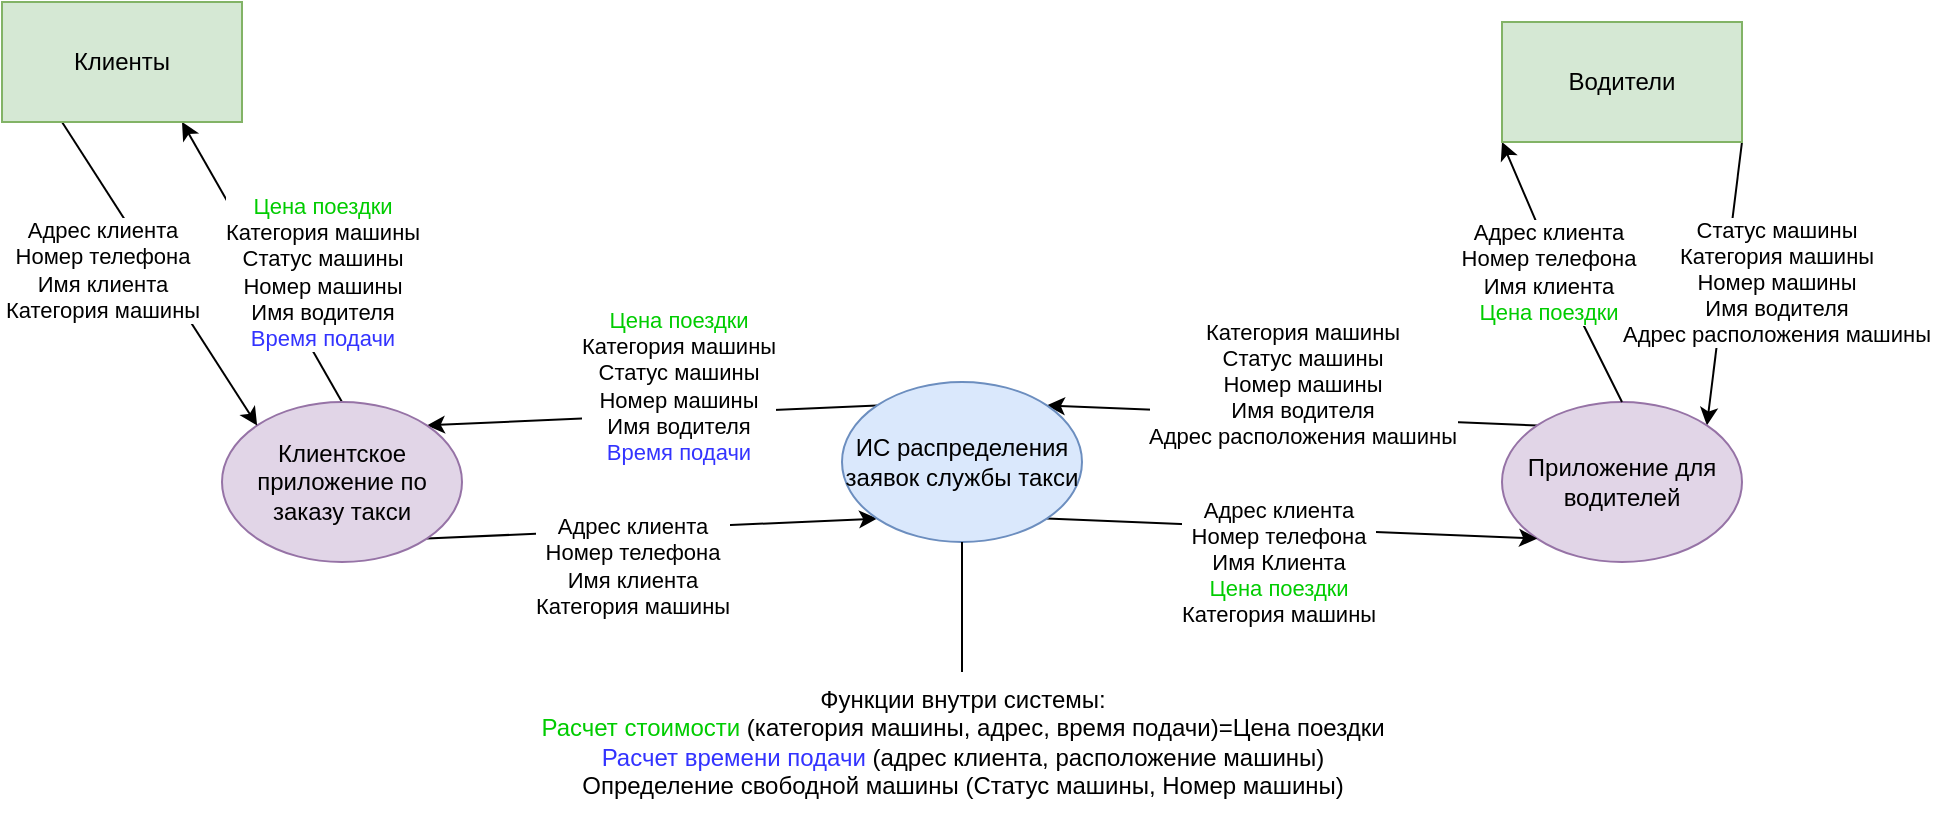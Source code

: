 <mxfile version="21.6.9" type="device">
  <diagram name="Страница — 1" id="a-D6xfqY46fWp8b-w2nv">
    <mxGraphModel dx="1811" dy="662" grid="1" gridSize="10" guides="1" tooltips="1" connect="1" arrows="1" fold="1" page="1" pageScale="1" pageWidth="827" pageHeight="1169" math="0" shadow="0">
      <root>
        <mxCell id="0" />
        <mxCell id="1" parent="0" />
        <mxCell id="zIIJMGEfTO_0ZU0WNrE1-21" style="rounded=0;orthogonalLoop=1;jettySize=auto;html=1;entryX=1;entryY=0;entryDx=0;entryDy=0;exitX=0;exitY=0;exitDx=0;exitDy=0;" parent="1" source="zIIJMGEfTO_0ZU0WNrE1-2" target="zIIJMGEfTO_0ZU0WNrE1-4" edge="1">
          <mxGeometry relative="1" as="geometry" />
        </mxCell>
        <mxCell id="zIIJMGEfTO_0ZU0WNrE1-22" value="Категория машины&lt;br style=&quot;border-color: var(--border-color);&quot;&gt;Статус машины&lt;br style=&quot;border-color: var(--border-color);&quot;&gt;Номер машины&lt;br style=&quot;border-color: var(--border-color);&quot;&gt;Имя водителя&lt;br&gt;Адрес расположения машины" style="edgeLabel;html=1;align=center;verticalAlign=middle;resizable=0;points=[];" parent="zIIJMGEfTO_0ZU0WNrE1-21" vertex="1" connectable="0">
          <mxGeometry x="-0.115" y="1" relative="1" as="geometry">
            <mxPoint x="-9" y="-18" as="offset" />
          </mxGeometry>
        </mxCell>
        <mxCell id="zIIJMGEfTO_0ZU0WNrE1-25" style="rounded=0;orthogonalLoop=1;jettySize=auto;html=1;entryX=1;entryY=0;entryDx=0;entryDy=0;exitX=1;exitY=1;exitDx=0;exitDy=0;" parent="1" source="zIIJMGEfTO_0ZU0WNrE1-6" target="zIIJMGEfTO_0ZU0WNrE1-2" edge="1">
          <mxGeometry relative="1" as="geometry">
            <mxPoint x="830" y="190" as="sourcePoint" />
          </mxGeometry>
        </mxCell>
        <mxCell id="zIIJMGEfTO_0ZU0WNrE1-26" value="Статус машины&lt;br&gt;Категория машины&lt;br&gt;Номер машины&lt;br&gt;Имя водителя&lt;br&gt;Адрес расположения машины" style="edgeLabel;html=1;align=center;verticalAlign=middle;resizable=0;points=[];" parent="zIIJMGEfTO_0ZU0WNrE1-25" vertex="1" connectable="0">
          <mxGeometry x="0.041" y="2" relative="1" as="geometry">
            <mxPoint x="24" y="-4" as="offset" />
          </mxGeometry>
        </mxCell>
        <mxCell id="zIIJMGEfTO_0ZU0WNrE1-2" value="Приложение для водителей" style="ellipse;whiteSpace=wrap;html=1;fillColor=#e1d5e7;strokeColor=#9673a6;" parent="1" vertex="1">
          <mxGeometry x="690" y="270" width="120" height="80" as="geometry" />
        </mxCell>
        <mxCell id="zIIJMGEfTO_0ZU0WNrE1-7" style="rounded=0;orthogonalLoop=1;jettySize=auto;html=1;endArrow=classic;endFill=1;exitX=0;exitY=0;exitDx=0;exitDy=0;entryX=1;entryY=0;entryDx=0;entryDy=0;" parent="1" source="zIIJMGEfTO_0ZU0WNrE1-4" target="zIIJMGEfTO_0ZU0WNrE1-3" edge="1">
          <mxGeometry relative="1" as="geometry">
            <mxPoint x="230" y="450" as="targetPoint" />
          </mxGeometry>
        </mxCell>
        <mxCell id="zIIJMGEfTO_0ZU0WNrE1-9" value="&lt;font color=&quot;#00cc00&quot;&gt;Цена поездки&lt;/font&gt;&lt;br style=&quot;border-color: var(--border-color);&quot;&gt;Категория машины&lt;br style=&quot;border-color: var(--border-color);&quot;&gt;Статус машины&lt;br style=&quot;border-color: var(--border-color);&quot;&gt;Номер машины&lt;br style=&quot;border-color: var(--border-color);&quot;&gt;Имя водителя&lt;br style=&quot;border-color: var(--border-color);&quot;&gt;&lt;font color=&quot;#3333ff&quot;&gt;Время подачи&lt;/font&gt;" style="edgeLabel;html=1;align=center;verticalAlign=middle;resizable=0;points=[];" parent="zIIJMGEfTO_0ZU0WNrE1-7" vertex="1" connectable="0">
          <mxGeometry x="0.081" relative="1" as="geometry">
            <mxPoint x="22" y="-15" as="offset" />
          </mxGeometry>
        </mxCell>
        <mxCell id="zIIJMGEfTO_0ZU0WNrE1-16" style="rounded=0;orthogonalLoop=1;jettySize=auto;html=1;entryX=0.75;entryY=1;entryDx=0;entryDy=0;exitX=0.5;exitY=0;exitDx=0;exitDy=0;" parent="1" source="zIIJMGEfTO_0ZU0WNrE1-3" target="zIIJMGEfTO_0ZU0WNrE1-5" edge="1">
          <mxGeometry relative="1" as="geometry" />
        </mxCell>
        <mxCell id="zIIJMGEfTO_0ZU0WNrE1-17" value="&lt;font color=&quot;#00cc00&quot;&gt;Цена поездки&lt;/font&gt;&lt;br style=&quot;border-color: var(--border-color);&quot;&gt;Категория машины&lt;br&gt;Статус машины&lt;br&gt;Номер машины&lt;br&gt;Имя водителя&lt;br&gt;&lt;font color=&quot;#3333ff&quot;&gt;Время подачи&lt;/font&gt;" style="edgeLabel;html=1;align=center;verticalAlign=middle;resizable=0;points=[];" parent="zIIJMGEfTO_0ZU0WNrE1-16" vertex="1" connectable="0">
          <mxGeometry x="0.066" y="-1" relative="1" as="geometry">
            <mxPoint x="32" y="10" as="offset" />
          </mxGeometry>
        </mxCell>
        <mxCell id="zIIJMGEfTO_0ZU0WNrE1-19" style="rounded=0;orthogonalLoop=1;jettySize=auto;html=1;entryX=0;entryY=1;entryDx=0;entryDy=0;exitX=1;exitY=1;exitDx=0;exitDy=0;" parent="1" source="zIIJMGEfTO_0ZU0WNrE1-3" target="zIIJMGEfTO_0ZU0WNrE1-4" edge="1">
          <mxGeometry relative="1" as="geometry" />
        </mxCell>
        <mxCell id="zIIJMGEfTO_0ZU0WNrE1-20" value="Адрес клиента&lt;br style=&quot;border-color: var(--border-color);&quot;&gt;Номер телефона&lt;br style=&quot;border-color: var(--border-color);&quot;&gt;Имя клиента&lt;br style=&quot;border-color: var(--border-color);&quot;&gt;Категория машины" style="edgeLabel;html=1;align=center;verticalAlign=middle;resizable=0;points=[];" parent="zIIJMGEfTO_0ZU0WNrE1-19" vertex="1" connectable="0">
          <mxGeometry x="-0.263" y="-1" relative="1" as="geometry">
            <mxPoint x="19" y="16" as="offset" />
          </mxGeometry>
        </mxCell>
        <mxCell id="zIIJMGEfTO_0ZU0WNrE1-3" value="Клиентское приложение по заказу такси" style="ellipse;whiteSpace=wrap;html=1;fillColor=#e1d5e7;strokeColor=#9673a6;" parent="1" vertex="1">
          <mxGeometry x="50" y="270" width="120" height="80" as="geometry" />
        </mxCell>
        <mxCell id="zIIJMGEfTO_0ZU0WNrE1-8" style="rounded=0;orthogonalLoop=1;jettySize=auto;html=1;endArrow=classic;endFill=1;exitX=1;exitY=1;exitDx=0;exitDy=0;entryX=0;entryY=1;entryDx=0;entryDy=0;" parent="1" source="zIIJMGEfTO_0ZU0WNrE1-4" target="zIIJMGEfTO_0ZU0WNrE1-2" edge="1">
          <mxGeometry relative="1" as="geometry" />
        </mxCell>
        <mxCell id="zIIJMGEfTO_0ZU0WNrE1-10" value="Адрес клиента&lt;br style=&quot;border-color: var(--border-color);&quot;&gt;Номер телефона&lt;br style=&quot;border-color: var(--border-color);&quot;&gt;Имя Клиента&lt;br style=&quot;border-color: var(--border-color);&quot;&gt;&lt;font color=&quot;#00cc00&quot;&gt;Цена поездки&lt;/font&gt;&lt;br&gt;Категория машины" style="edgeLabel;html=1;align=center;verticalAlign=middle;resizable=0;points=[];" parent="zIIJMGEfTO_0ZU0WNrE1-8" vertex="1" connectable="0">
          <mxGeometry x="-0.064" y="1" relative="1" as="geometry">
            <mxPoint y="18" as="offset" />
          </mxGeometry>
        </mxCell>
        <mxCell id="zIIJMGEfTO_0ZU0WNrE1-4" value="ИС распределения заявок службы такси" style="ellipse;whiteSpace=wrap;html=1;points=[[0,0,0,0,0],[0,0.5,0,0,0],[0,1,0,0,0],[0.28,0.04,0,0,0],[0.5,0,0,0,0],[0.5,1,0,0,0],[1,0,0,0,0],[1,0.5,0,0,0],[1,1,0,0,0]];fillColor=#dae8fc;strokeColor=#6c8ebf;" parent="1" vertex="1">
          <mxGeometry x="360" y="260" width="120" height="80" as="geometry" />
        </mxCell>
        <mxCell id="zIIJMGEfTO_0ZU0WNrE1-11" style="rounded=0;orthogonalLoop=1;jettySize=auto;html=1;entryX=0;entryY=0;entryDx=0;entryDy=0;exitX=0.25;exitY=1;exitDx=0;exitDy=0;" parent="1" source="zIIJMGEfTO_0ZU0WNrE1-5" target="zIIJMGEfTO_0ZU0WNrE1-3" edge="1">
          <mxGeometry relative="1" as="geometry" />
        </mxCell>
        <mxCell id="zIIJMGEfTO_0ZU0WNrE1-15" value="Адрес клиента&lt;br style=&quot;border-color: var(--border-color);&quot;&gt;Номер телефона&lt;br style=&quot;border-color: var(--border-color);&quot;&gt;Имя клиента&lt;br&gt;Категория машины" style="edgeLabel;html=1;align=center;verticalAlign=middle;resizable=0;points=[];" parent="zIIJMGEfTO_0ZU0WNrE1-11" vertex="1" connectable="0">
          <mxGeometry x="-0.044" y="-2" relative="1" as="geometry">
            <mxPoint x="-25" as="offset" />
          </mxGeometry>
        </mxCell>
        <mxCell id="zIIJMGEfTO_0ZU0WNrE1-5" value="Клиенты" style="rounded=0;whiteSpace=wrap;html=1;fillColor=#d5e8d4;strokeColor=#82b366;" parent="1" vertex="1">
          <mxGeometry x="-60" y="70" width="120" height="60" as="geometry" />
        </mxCell>
        <mxCell id="zIIJMGEfTO_0ZU0WNrE1-13" style="rounded=0;orthogonalLoop=1;jettySize=auto;html=1;exitX=0.5;exitY=0;exitDx=0;exitDy=0;entryX=0;entryY=1;entryDx=0;entryDy=0;" parent="1" source="zIIJMGEfTO_0ZU0WNrE1-2" target="zIIJMGEfTO_0ZU0WNrE1-6" edge="1">
          <mxGeometry relative="1" as="geometry">
            <mxPoint x="660" y="180" as="targetPoint" />
            <Array as="points">
              <mxPoint x="720" y="210" />
            </Array>
          </mxGeometry>
        </mxCell>
        <mxCell id="zIIJMGEfTO_0ZU0WNrE1-14" value="Адрес клиента&lt;br style=&quot;border-color: var(--border-color);&quot;&gt;Номер телефона&lt;br style=&quot;border-color: var(--border-color);&quot;&gt;Имя клиента&lt;br style=&quot;border-color: var(--border-color);&quot;&gt;&lt;font color=&quot;#00cc00&quot;&gt;Цена поездки&lt;/font&gt;" style="edgeLabel;html=1;align=center;verticalAlign=middle;resizable=0;points=[];" parent="zIIJMGEfTO_0ZU0WNrE1-13" vertex="1" connectable="0">
          <mxGeometry y="-2" relative="1" as="geometry">
            <mxPoint x="-7" as="offset" />
          </mxGeometry>
        </mxCell>
        <mxCell id="zIIJMGEfTO_0ZU0WNrE1-6" value="Водители" style="rounded=0;whiteSpace=wrap;html=1;fillColor=#d5e8d4;strokeColor=#82b366;" parent="1" vertex="1">
          <mxGeometry x="690" y="80" width="120" height="60" as="geometry" />
        </mxCell>
        <mxCell id="zIIJMGEfTO_0ZU0WNrE1-24" style="rounded=0;orthogonalLoop=1;jettySize=auto;html=1;entryX=0.5;entryY=1;entryDx=0;entryDy=0;endArrow=none;endFill=0;" parent="1" source="zIIJMGEfTO_0ZU0WNrE1-23" target="zIIJMGEfTO_0ZU0WNrE1-4" edge="1">
          <mxGeometry relative="1" as="geometry" />
        </mxCell>
        <mxCell id="zIIJMGEfTO_0ZU0WNrE1-23" value="Функции внутри системы:&lt;br&gt;&lt;font color=&quot;#00cc00&quot;&gt;Расчет стоимости&lt;/font&gt; (категория машины, адрес, время подачи)=Цена поездки&lt;br&gt;&lt;font color=&quot;#3333ff&quot;&gt;Расчет времени подачи&lt;/font&gt; (адрес клиента, расположение машины)&lt;br&gt;Определение свободной машины (Статус машины, Номер машины)" style="text;html=1;align=center;verticalAlign=middle;resizable=0;points=[];autosize=1;strokeColor=none;fillColor=none;" parent="1" vertex="1">
          <mxGeometry x="190" y="405" width="460" height="70" as="geometry" />
        </mxCell>
      </root>
    </mxGraphModel>
  </diagram>
</mxfile>

